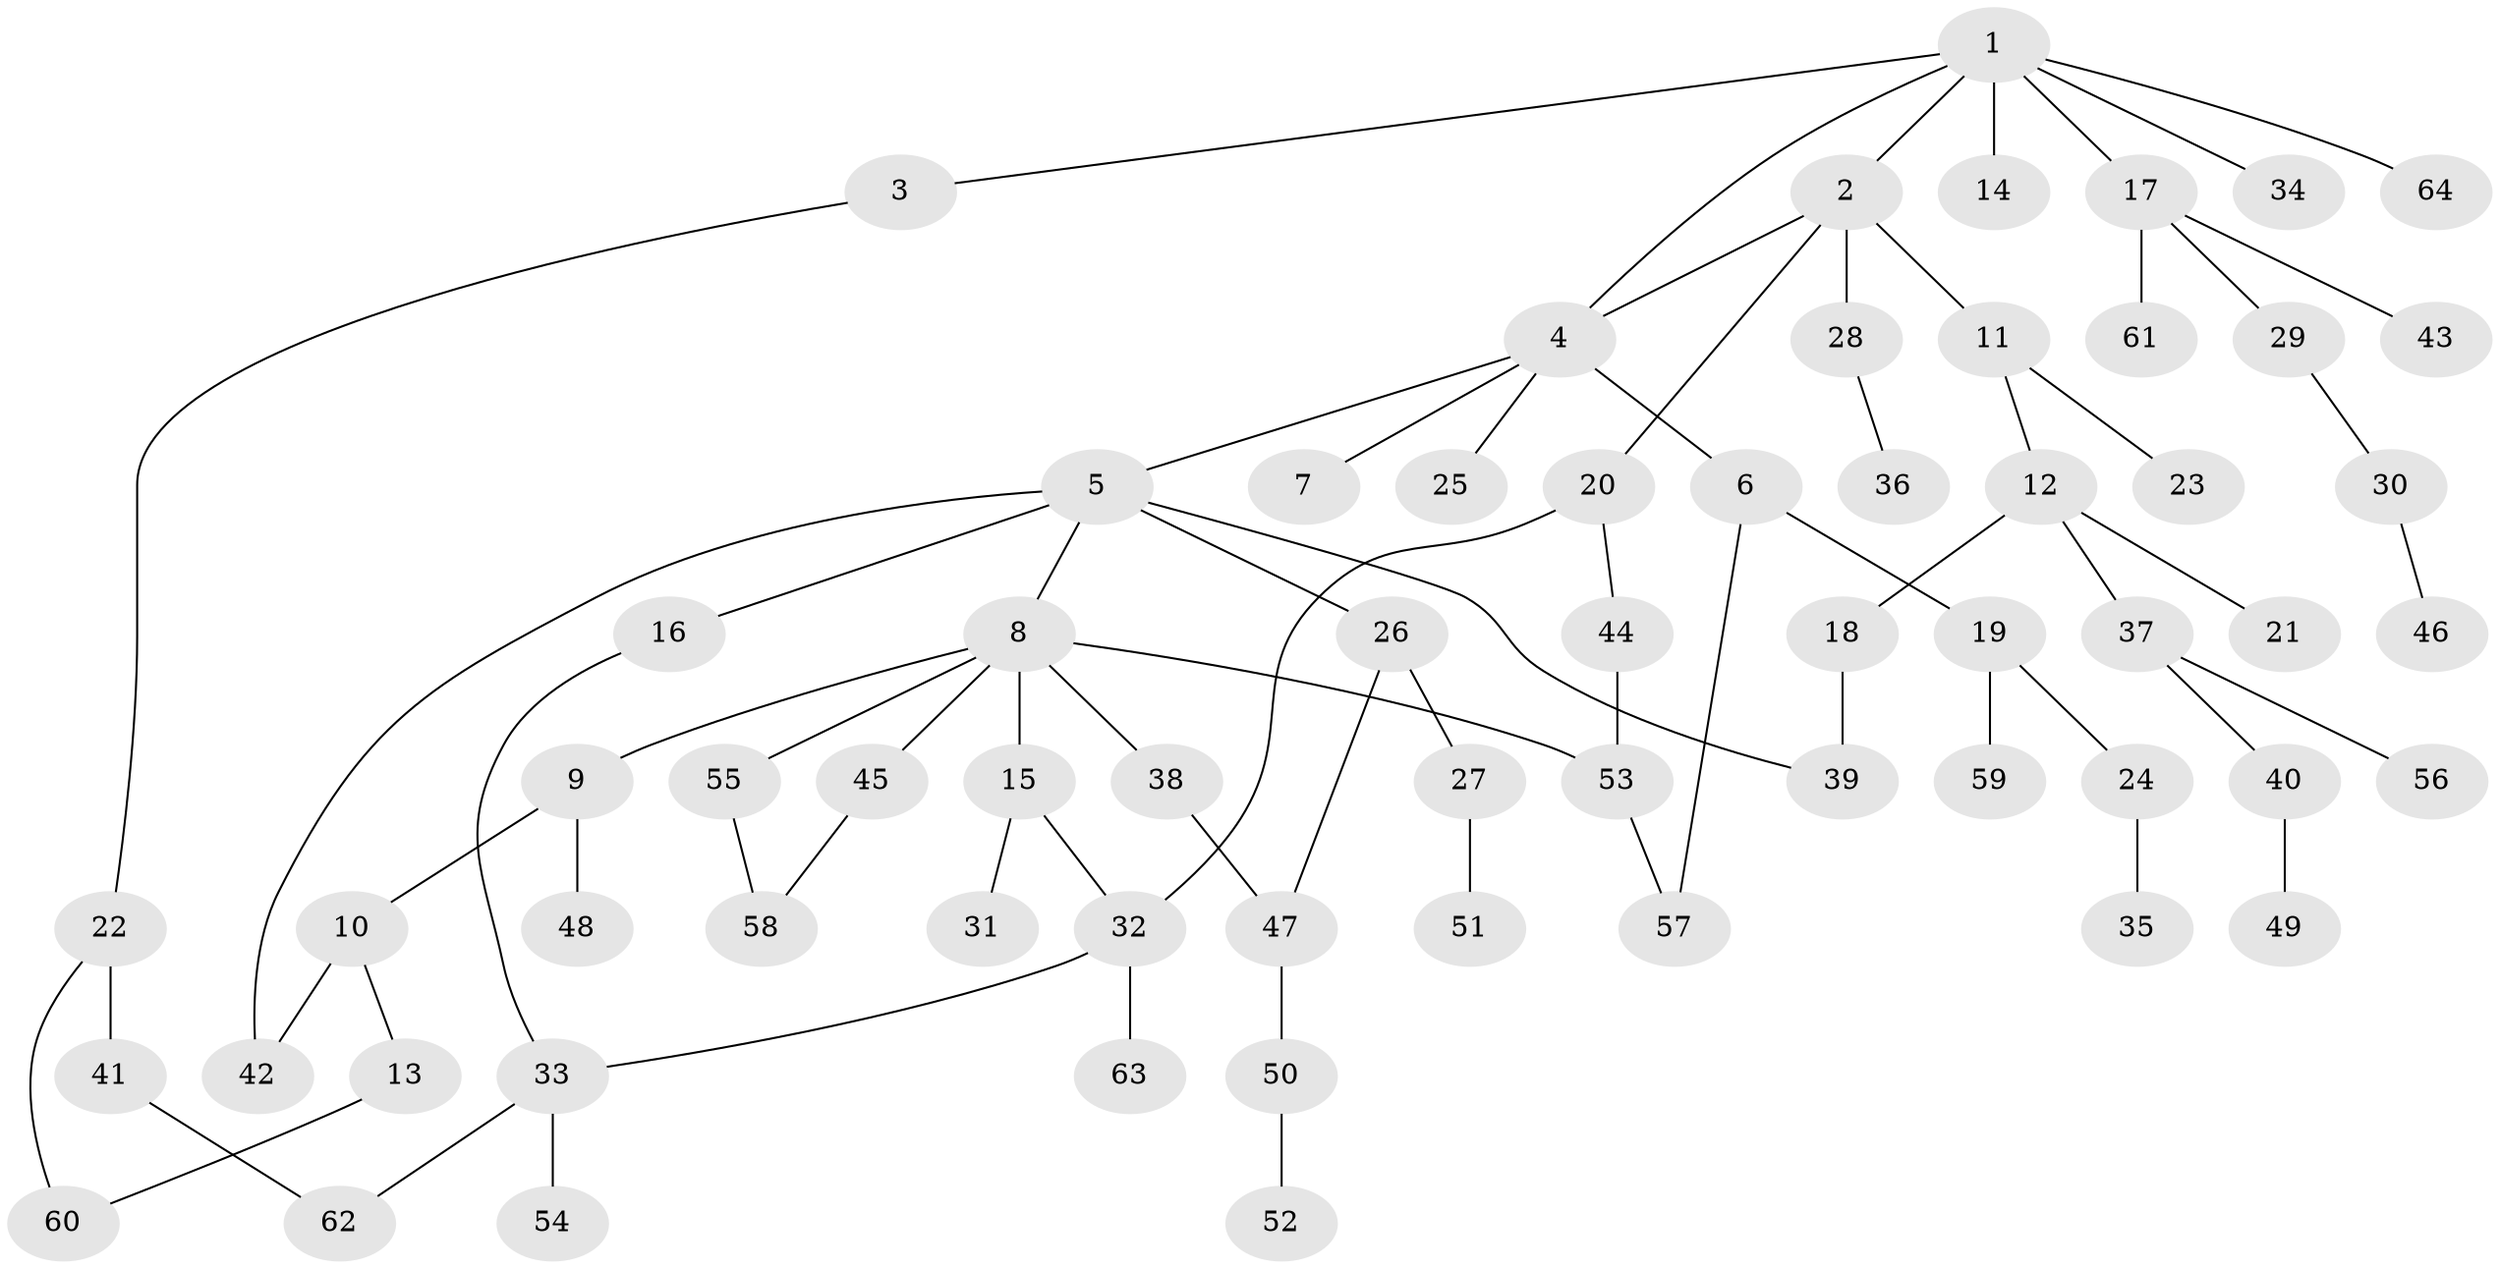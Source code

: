 // coarse degree distribution, {11: 0.04, 5: 0.04, 10: 0.04, 3: 0.08, 1: 0.64, 4: 0.04, 2: 0.12}
// Generated by graph-tools (version 1.1) at 2025/16/03/04/25 18:16:58]
// undirected, 64 vertices, 74 edges
graph export_dot {
graph [start="1"]
  node [color=gray90,style=filled];
  1;
  2;
  3;
  4;
  5;
  6;
  7;
  8;
  9;
  10;
  11;
  12;
  13;
  14;
  15;
  16;
  17;
  18;
  19;
  20;
  21;
  22;
  23;
  24;
  25;
  26;
  27;
  28;
  29;
  30;
  31;
  32;
  33;
  34;
  35;
  36;
  37;
  38;
  39;
  40;
  41;
  42;
  43;
  44;
  45;
  46;
  47;
  48;
  49;
  50;
  51;
  52;
  53;
  54;
  55;
  56;
  57;
  58;
  59;
  60;
  61;
  62;
  63;
  64;
  1 -- 2;
  1 -- 3;
  1 -- 14;
  1 -- 17;
  1 -- 34;
  1 -- 64;
  1 -- 4;
  2 -- 4;
  2 -- 11;
  2 -- 20;
  2 -- 28;
  3 -- 22;
  4 -- 5;
  4 -- 6;
  4 -- 7;
  4 -- 25;
  5 -- 8;
  5 -- 16;
  5 -- 26;
  5 -- 42;
  5 -- 39;
  6 -- 19;
  6 -- 57;
  8 -- 9;
  8 -- 15;
  8 -- 38;
  8 -- 45;
  8 -- 55;
  8 -- 53;
  9 -- 10;
  9 -- 48;
  10 -- 13;
  10 -- 42;
  11 -- 12;
  11 -- 23;
  12 -- 18;
  12 -- 21;
  12 -- 37;
  13 -- 60;
  15 -- 31;
  15 -- 32;
  16 -- 33;
  17 -- 29;
  17 -- 43;
  17 -- 61;
  18 -- 39;
  19 -- 24;
  19 -- 59;
  20 -- 32;
  20 -- 44;
  22 -- 41;
  22 -- 60;
  24 -- 35;
  26 -- 27;
  26 -- 47;
  27 -- 51;
  28 -- 36;
  29 -- 30;
  30 -- 46;
  32 -- 63;
  32 -- 33;
  33 -- 54;
  33 -- 62;
  37 -- 40;
  37 -- 56;
  38 -- 47;
  40 -- 49;
  41 -- 62;
  44 -- 53;
  45 -- 58;
  47 -- 50;
  50 -- 52;
  53 -- 57;
  55 -- 58;
}

